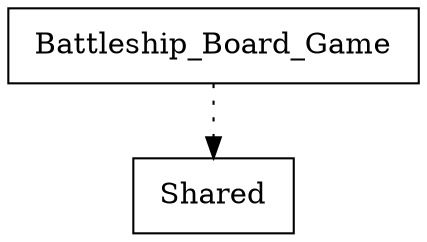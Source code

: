 digraph {
Battleship_Board_Game [ label=" Battleship_Board_Game " shape= box ]
Shared [ label=" Shared " shape= box ]

"Battleship_Board_Game" -> "Shared" [style= dotted ]
}
